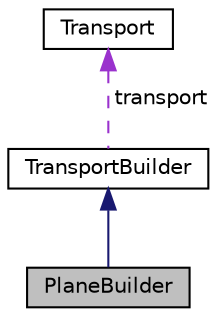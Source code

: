digraph "PlaneBuilder"
{
 // LATEX_PDF_SIZE
  edge [fontname="Helvetica",fontsize="10",labelfontname="Helvetica",labelfontsize="10"];
  node [fontname="Helvetica",fontsize="10",shape=record];
  Node1 [label="PlaneBuilder",height=0.2,width=0.4,color="black", fillcolor="grey75", style="filled", fontcolor="black",tooltip=" "];
  Node2 -> Node1 [dir="back",color="midnightblue",fontsize="10",style="solid",fontname="Helvetica"];
  Node2 [label="TransportBuilder",height=0.2,width=0.4,color="black", fillcolor="white", style="filled",URL="$classTransportBuilder.html",tooltip=" "];
  Node3 -> Node2 [dir="back",color="darkorchid3",fontsize="10",style="dashed",label=" transport" ,fontname="Helvetica"];
  Node3 [label="Transport",height=0.2,width=0.4,color="black", fillcolor="white", style="filled",URL="$classTransport.html",tooltip=" "];
}
